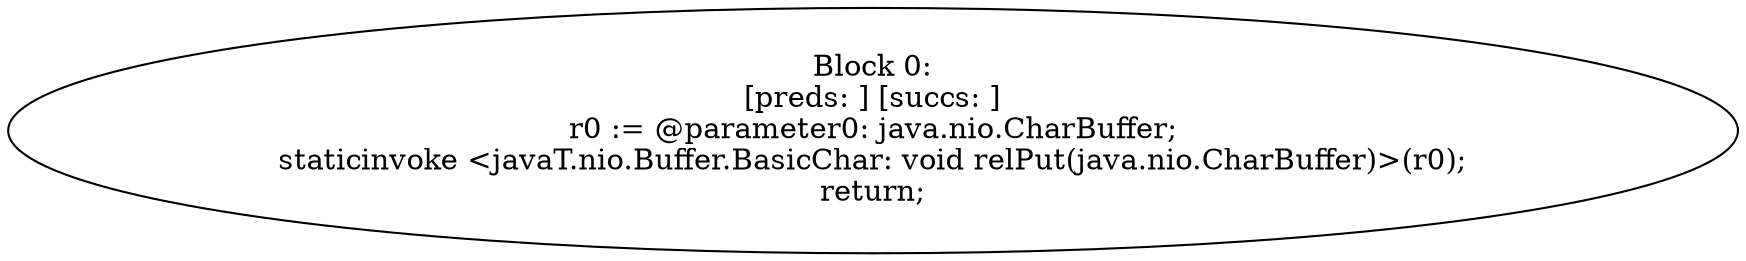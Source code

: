 digraph "unitGraph" {
    "Block 0:
[preds: ] [succs: ]
r0 := @parameter0: java.nio.CharBuffer;
staticinvoke <javaT.nio.Buffer.BasicChar: void relPut(java.nio.CharBuffer)>(r0);
return;
"
}
